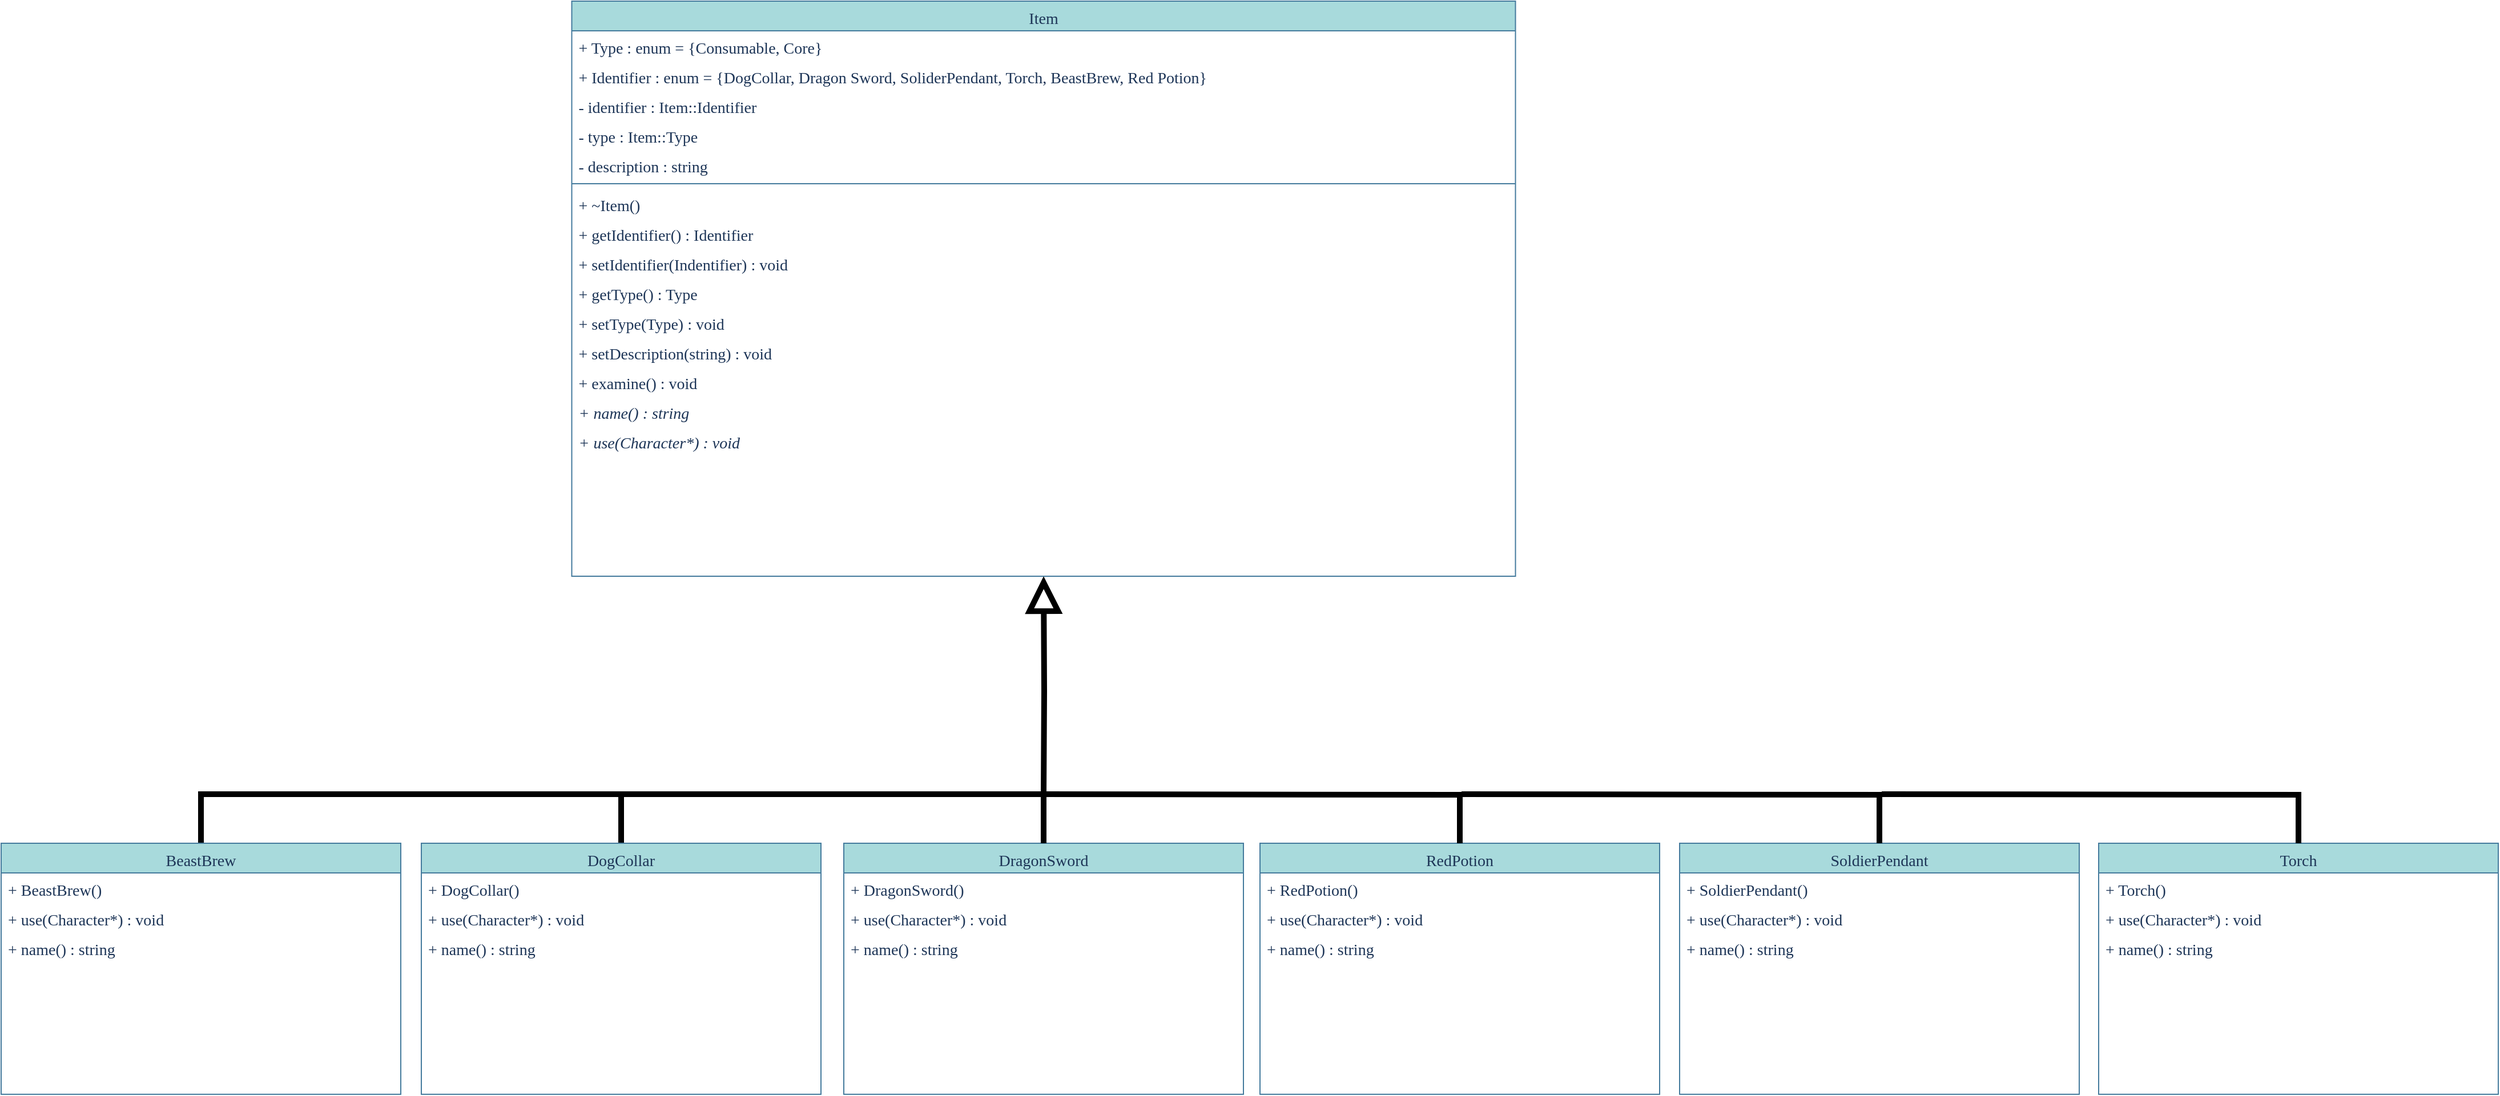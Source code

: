 <mxfile version="15.8.7" type="device"><diagram id="C5RBs43oDa-KdzZeNtuy" name="Page-1"><mxGraphModel dx="2749" dy="2871" grid="0" gridSize="10" guides="1" tooltips="1" connect="1" arrows="1" fold="1" page="0" pageScale="1" pageWidth="827" pageHeight="1169" background="none" math="0" shadow="0"><root><mxCell id="WIyWlLk6GJQsqaUBKTNV-0"/><mxCell id="WIyWlLk6GJQsqaUBKTNV-1" parent="WIyWlLk6GJQsqaUBKTNV-0"/><mxCell id="XdJNvWKGBBCNnDUjQi5j-67" style="edgeStyle=orthogonalEdgeStyle;rounded=0;orthogonalLoop=1;jettySize=auto;html=1;strokeWidth=5;entryX=0.5;entryY=1;entryDx=0;entryDy=0;endSize=20;endArrow=block;endFill=0;" parent="WIyWlLk6GJQsqaUBKTNV-1" target="M-UQUOvRdBFKykb8uQqK-54" edge="1"><mxGeometry relative="1" as="geometry"><mxPoint x="1505.333" y="588.167" as="targetPoint"/><mxPoint x="1505" y="602" as="sourcePoint"/></mxGeometry></mxCell><mxCell id="M-UQUOvRdBFKykb8uQqK-54" value="Item" style="swimlane;fontStyle=0;align=center;verticalAlign=top;childLayout=stackLayout;horizontal=1;startSize=26;horizontalStack=0;resizeParent=1;resizeLast=0;collapsible=1;marginBottom=0;rounded=0;shadow=0;strokeWidth=1;fontSize=14;fontFamily=Fira Code;fillColor=#A8DADC;strokeColor=#457B9D;fontColor=#1D3557;" parent="WIyWlLk6GJQsqaUBKTNV-1" vertex="1"><mxGeometry x="1091.75" y="-93" width="826.5" height="504" as="geometry"><mxRectangle x="230" y="140" width="160" height="26" as="alternateBounds"/></mxGeometry></mxCell><mxCell id="cQuBsVYaa38N31NvO-Ft-1" value="+ Type : enum = {Consumable, Core}" style="text;align=left;verticalAlign=top;spacingLeft=4;spacingRight=4;overflow=hidden;rotatable=0;points=[[0,0.5],[1,0.5]];portConstraint=eastwest;fontSize=14;fontFamily=Fira Code;fontColor=#1D3557;" parent="M-UQUOvRdBFKykb8uQqK-54" vertex="1"><mxGeometry y="26" width="826.5" height="26" as="geometry"/></mxCell><mxCell id="v-0wyYH0YPEdkpTKBQyq-0" value="+ Identifier : enum = {DogCollar, Dragon Sword, SoliderPendant, Torch, BeastBrew, Red Potion}" style="text;align=left;verticalAlign=top;spacingLeft=4;spacingRight=4;overflow=hidden;rotatable=0;points=[[0,0.5],[1,0.5]];portConstraint=eastwest;fontSize=14;fontFamily=Fira Code;fontColor=#1D3557;" parent="M-UQUOvRdBFKykb8uQqK-54" vertex="1"><mxGeometry y="52" width="826.5" height="26" as="geometry"/></mxCell><mxCell id="M-UQUOvRdBFKykb8uQqK-55" value="- identifier : Item::Identifier" style="text;align=left;verticalAlign=top;spacingLeft=4;spacingRight=4;overflow=hidden;rotatable=0;points=[[0,0.5],[1,0.5]];portConstraint=eastwest;fontSize=14;fontFamily=Fira Code;fontColor=#1D3557;" parent="M-UQUOvRdBFKykb8uQqK-54" vertex="1"><mxGeometry y="78" width="826.5" height="26" as="geometry"/></mxCell><mxCell id="zbPesdJsyY6iias8Qghr-87" value="- type : Item::Type" style="text;align=left;verticalAlign=top;spacingLeft=4;spacingRight=4;overflow=hidden;rotatable=0;points=[[0,0.5],[1,0.5]];portConstraint=eastwest;fontSize=14;fontFamily=Fira Code;fontColor=#1D3557;" parent="M-UQUOvRdBFKykb8uQqK-54" vertex="1"><mxGeometry y="104" width="826.5" height="26" as="geometry"/></mxCell><mxCell id="SsSuCeVsNEJUoBFLhgCE-0" value="- description : string" style="text;align=left;verticalAlign=top;spacingLeft=4;spacingRight=4;overflow=hidden;rotatable=0;points=[[0,0.5],[1,0.5]];portConstraint=eastwest;fontSize=14;fontFamily=Fira Code;fontColor=#1D3557;" parent="M-UQUOvRdBFKykb8uQqK-54" vertex="1"><mxGeometry y="130" width="826.5" height="26" as="geometry"/></mxCell><mxCell id="M-UQUOvRdBFKykb8uQqK-57" value="" style="line;html=1;strokeWidth=1;align=left;verticalAlign=middle;spacingTop=-1;spacingLeft=3;spacingRight=3;rotatable=0;labelPosition=right;points=[];portConstraint=eastwest;fontSize=14;fontFamily=Fira Code;labelBackgroundColor=#F1FAEE;fillColor=#A8DADC;strokeColor=#457B9D;fontColor=#1D3557;" parent="M-UQUOvRdBFKykb8uQqK-54" vertex="1"><mxGeometry y="156" width="826.5" height="8" as="geometry"/></mxCell><mxCell id="M-UQUOvRdBFKykb8uQqK-59" value="+ ~Item()" style="text;align=left;verticalAlign=top;spacingLeft=4;spacingRight=4;overflow=hidden;rotatable=0;points=[[0,0.5],[1,0.5]];portConstraint=eastwest;fontSize=14;fontFamily=Fira Code;fontColor=#1D3557;" parent="M-UQUOvRdBFKykb8uQqK-54" vertex="1"><mxGeometry y="164" width="826.5" height="26" as="geometry"/></mxCell><mxCell id="k_ngIBIYKgafC02eEMJq-0" value="+ getIdentifier() : Identifier" style="text;align=left;verticalAlign=top;spacingLeft=4;spacingRight=4;overflow=hidden;rotatable=0;points=[[0,0.5],[1,0.5]];portConstraint=eastwest;fontSize=14;fontFamily=Fira Code;fontColor=#1D3557;fontStyle=0" parent="M-UQUOvRdBFKykb8uQqK-54" vertex="1"><mxGeometry y="190" width="826.5" height="26" as="geometry"/></mxCell><mxCell id="k_ngIBIYKgafC02eEMJq-2" value="+ setIdentifier(Indentifier) : void" style="text;align=left;verticalAlign=top;spacingLeft=4;spacingRight=4;overflow=hidden;rotatable=0;points=[[0,0.5],[1,0.5]];portConstraint=eastwest;fontSize=14;fontFamily=Fira Code;fontColor=#1D3557;fontStyle=0" parent="M-UQUOvRdBFKykb8uQqK-54" vertex="1"><mxGeometry y="216" width="826.5" height="26" as="geometry"/></mxCell><mxCell id="k_ngIBIYKgafC02eEMJq-1" value="+ getType() : Type" style="text;align=left;verticalAlign=top;spacingLeft=4;spacingRight=4;overflow=hidden;rotatable=0;points=[[0,0.5],[1,0.5]];portConstraint=eastwest;fontSize=14;fontFamily=Fira Code;fontColor=#1D3557;fontStyle=0" parent="M-UQUOvRdBFKykb8uQqK-54" vertex="1"><mxGeometry y="242" width="826.5" height="26" as="geometry"/></mxCell><mxCell id="k_ngIBIYKgafC02eEMJq-3" value="+ setType(Type) : void" style="text;align=left;verticalAlign=top;spacingLeft=4;spacingRight=4;overflow=hidden;rotatable=0;points=[[0,0.5],[1,0.5]];portConstraint=eastwest;fontSize=14;fontFamily=Fira Code;fontColor=#1D3557;fontStyle=0" parent="M-UQUOvRdBFKykb8uQqK-54" vertex="1"><mxGeometry y="268" width="826.5" height="26" as="geometry"/></mxCell><mxCell id="SsSuCeVsNEJUoBFLhgCE-3" value="+ setDescription(string) : void" style="text;align=left;verticalAlign=top;spacingLeft=4;spacingRight=4;overflow=hidden;rotatable=0;points=[[0,0.5],[1,0.5]];portConstraint=eastwest;fontSize=14;fontFamily=Fira Code;fontColor=#1D3557;" parent="M-UQUOvRdBFKykb8uQqK-54" vertex="1"><mxGeometry y="294" width="826.5" height="26" as="geometry"/></mxCell><mxCell id="xk0SMZUa34eeDM5pw-6J-1" value="+ examine() : void" style="text;align=left;verticalAlign=top;spacingLeft=4;spacingRight=4;overflow=hidden;rotatable=0;points=[[0,0.5],[1,0.5]];portConstraint=eastwest;fontSize=14;fontFamily=Fira Code;fontColor=#1D3557;" parent="M-UQUOvRdBFKykb8uQqK-54" vertex="1"><mxGeometry y="320" width="826.5" height="26" as="geometry"/></mxCell><mxCell id="k_ngIBIYKgafC02eEMJq-4" value="+ name() : string" style="text;align=left;verticalAlign=top;spacingLeft=4;spacingRight=4;overflow=hidden;rotatable=0;points=[[0,0.5],[1,0.5]];portConstraint=eastwest;fontSize=14;fontFamily=Fira Code;fontColor=#1D3557;fontStyle=2" parent="M-UQUOvRdBFKykb8uQqK-54" vertex="1"><mxGeometry y="346" width="826.5" height="26" as="geometry"/></mxCell><mxCell id="XdJNvWKGBBCNnDUjQi5j-0" value="+ use(Character*) : void" style="text;align=left;verticalAlign=top;spacingLeft=4;spacingRight=4;overflow=hidden;rotatable=0;points=[[0,0.5],[1,0.5]];portConstraint=eastwest;fontSize=14;fontFamily=Fira Code;fontColor=#1D3557;fontStyle=2" parent="M-UQUOvRdBFKykb8uQqK-54" vertex="1"><mxGeometry y="372" width="826.5" height="26" as="geometry"/></mxCell><mxCell id="XdJNvWKGBBCNnDUjQi5j-26" style="edgeStyle=orthogonalEdgeStyle;rounded=0;orthogonalLoop=1;jettySize=auto;html=1;endArrow=none;endFill=0;endSize=20;strokeWidth=5;" parent="WIyWlLk6GJQsqaUBKTNV-1" edge="1"><mxGeometry relative="1" as="geometry"><mxPoint x="1184.5" y="602" as="targetPoint"/><mxPoint x="767" y="645" as="sourcePoint"/><Array as="points"><mxPoint x="767.5" y="602"/><mxPoint x="1134.5" y="602"/></Array></mxGeometry></mxCell><mxCell id="XdJNvWKGBBCNnDUjQi5j-27" value="BeastBrew" style="swimlane;fontStyle=0;align=center;verticalAlign=top;childLayout=stackLayout;horizontal=1;startSize=26;horizontalStack=0;resizeParent=1;resizeLast=0;collapsible=1;marginBottom=0;rounded=0;shadow=0;strokeWidth=1;fontSize=14;fontFamily=Fira Code;fillColor=#A8DADC;strokeColor=#457B9D;fontColor=#1D3557;" parent="WIyWlLk6GJQsqaUBKTNV-1" vertex="1"><mxGeometry x="592" y="645" width="350" height="220" as="geometry"><mxRectangle x="230" y="140" width="160" height="26" as="alternateBounds"/></mxGeometry></mxCell><mxCell id="XdJNvWKGBBCNnDUjQi5j-55" value="+ BeastBrew()" style="text;align=left;verticalAlign=top;spacingLeft=4;spacingRight=4;overflow=hidden;rotatable=0;points=[[0,0.5],[1,0.5]];portConstraint=eastwest;fontSize=14;fontFamily=Fira Code;fontColor=#1D3557;" parent="XdJNvWKGBBCNnDUjQi5j-27" vertex="1"><mxGeometry y="26" width="350" height="26" as="geometry"/></mxCell><mxCell id="XdJNvWKGBBCNnDUjQi5j-56" value="+ use(Character*) : void" style="text;align=left;verticalAlign=top;spacingLeft=4;spacingRight=4;overflow=hidden;rotatable=0;points=[[0,0.5],[1,0.5]];portConstraint=eastwest;fontSize=14;fontFamily=Fira Code;fontColor=#1D3557;fontStyle=0" parent="XdJNvWKGBBCNnDUjQi5j-27" vertex="1"><mxGeometry y="52" width="350" height="26" as="geometry"/></mxCell><mxCell id="k_ngIBIYKgafC02eEMJq-5" value="+ name() : string" style="text;align=left;verticalAlign=top;spacingLeft=4;spacingRight=4;overflow=hidden;rotatable=0;points=[[0,0.5],[1,0.5]];portConstraint=eastwest;fontSize=14;fontFamily=Fira Code;fontColor=#1D3557;fontStyle=0" parent="XdJNvWKGBBCNnDUjQi5j-27" vertex="1"><mxGeometry y="78" width="350" height="26" as="geometry"/></mxCell><mxCell id="XdJNvWKGBBCNnDUjQi5j-34" value="DragonSword" style="swimlane;fontStyle=0;align=center;verticalAlign=top;childLayout=stackLayout;horizontal=1;startSize=26;horizontalStack=0;resizeParent=1;resizeLast=0;collapsible=1;marginBottom=0;rounded=0;shadow=0;strokeWidth=1;fontSize=14;fontFamily=Fira Code;fillColor=#A8DADC;strokeColor=#457B9D;fontColor=#1D3557;" parent="WIyWlLk6GJQsqaUBKTNV-1" vertex="1"><mxGeometry x="1330" y="645" width="350" height="220" as="geometry"><mxRectangle x="230" y="140" width="160" height="26" as="alternateBounds"/></mxGeometry></mxCell><mxCell id="XdJNvWKGBBCNnDUjQi5j-61" value="+ DragonSword()" style="text;align=left;verticalAlign=top;spacingLeft=4;spacingRight=4;overflow=hidden;rotatable=0;points=[[0,0.5],[1,0.5]];portConstraint=eastwest;fontSize=14;fontFamily=Fira Code;fontColor=#1D3557;" parent="XdJNvWKGBBCNnDUjQi5j-34" vertex="1"><mxGeometry y="26" width="350" height="26" as="geometry"/></mxCell><mxCell id="k_ngIBIYKgafC02eEMJq-9" value="+ use(Character*) : void" style="text;align=left;verticalAlign=top;spacingLeft=4;spacingRight=4;overflow=hidden;rotatable=0;points=[[0,0.5],[1,0.5]];portConstraint=eastwest;fontSize=14;fontFamily=Fira Code;fontColor=#1D3557;fontStyle=0" parent="XdJNvWKGBBCNnDUjQi5j-34" vertex="1"><mxGeometry y="52" width="350" height="26" as="geometry"/></mxCell><mxCell id="k_ngIBIYKgafC02eEMJq-7" value="+ name() : string" style="text;align=left;verticalAlign=top;spacingLeft=4;spacingRight=4;overflow=hidden;rotatable=0;points=[[0,0.5],[1,0.5]];portConstraint=eastwest;fontSize=14;fontFamily=Fira Code;fontColor=#1D3557;fontStyle=0" parent="XdJNvWKGBBCNnDUjQi5j-34" vertex="1"><mxGeometry y="78" width="350" height="26" as="geometry"/></mxCell><mxCell id="XdJNvWKGBBCNnDUjQi5j-40" style="edgeStyle=orthogonalEdgeStyle;rounded=0;orthogonalLoop=1;jettySize=auto;html=1;exitX=0.5;exitY=0;exitDx=0;exitDy=0;endArrow=none;endFill=0;endSize=20;strokeWidth=5;entryX=0.5;entryY=0;entryDx=0;entryDy=0;" parent="WIyWlLk6GJQsqaUBKTNV-1" source="XdJNvWKGBBCNnDUjQi5j-41" target="XdJNvWKGBBCNnDUjQi5j-34" edge="1"><mxGeometry relative="1" as="geometry"><mxPoint x="1545.5" y="605" as="targetPoint"/><Array as="points"><mxPoint x="1135.5" y="602"/><mxPoint x="1504.5" y="602"/></Array></mxGeometry></mxCell><mxCell id="XdJNvWKGBBCNnDUjQi5j-41" value="DogCollar" style="swimlane;fontStyle=0;align=center;verticalAlign=top;childLayout=stackLayout;horizontal=1;startSize=26;horizontalStack=0;resizeParent=1;resizeLast=0;collapsible=1;marginBottom=0;rounded=0;shadow=0;strokeWidth=1;fontSize=14;fontFamily=Fira Code;fillColor=#A8DADC;strokeColor=#457B9D;fontColor=#1D3557;" parent="WIyWlLk6GJQsqaUBKTNV-1" vertex="1"><mxGeometry x="960" y="645" width="350" height="220" as="geometry"><mxRectangle x="230" y="140" width="160" height="26" as="alternateBounds"/></mxGeometry></mxCell><mxCell id="XdJNvWKGBBCNnDUjQi5j-58" value="+ DogCollar()" style="text;align=left;verticalAlign=top;spacingLeft=4;spacingRight=4;overflow=hidden;rotatable=0;points=[[0,0.5],[1,0.5]];portConstraint=eastwest;fontSize=14;fontFamily=Fira Code;fontColor=#1D3557;" parent="XdJNvWKGBBCNnDUjQi5j-41" vertex="1"><mxGeometry y="26" width="350" height="26" as="geometry"/></mxCell><mxCell id="k_ngIBIYKgafC02eEMJq-8" value="+ use(Character*) : void" style="text;align=left;verticalAlign=top;spacingLeft=4;spacingRight=4;overflow=hidden;rotatable=0;points=[[0,0.5],[1,0.5]];portConstraint=eastwest;fontSize=14;fontFamily=Fira Code;fontColor=#1D3557;fontStyle=0" parent="XdJNvWKGBBCNnDUjQi5j-41" vertex="1"><mxGeometry y="52" width="350" height="26" as="geometry"/></mxCell><mxCell id="k_ngIBIYKgafC02eEMJq-6" value="+ name() : string" style="text;align=left;verticalAlign=top;spacingLeft=4;spacingRight=4;overflow=hidden;rotatable=0;points=[[0,0.5],[1,0.5]];portConstraint=eastwest;fontSize=14;fontFamily=Fira Code;fontColor=#1D3557;fontStyle=0" parent="XdJNvWKGBBCNnDUjQi5j-41" vertex="1"><mxGeometry y="78" width="350" height="26" as="geometry"/></mxCell><mxCell id="XdJNvWKGBBCNnDUjQi5j-47" value="RedPotion" style="swimlane;fontStyle=0;align=center;verticalAlign=top;childLayout=stackLayout;horizontal=1;startSize=26;horizontalStack=0;resizeParent=1;resizeLast=0;collapsible=1;marginBottom=0;rounded=0;shadow=0;strokeWidth=1;fontSize=14;fontFamily=Fira Code;fillColor=#A8DADC;strokeColor=#457B9D;fontColor=#1D3557;" parent="WIyWlLk6GJQsqaUBKTNV-1" vertex="1"><mxGeometry x="1694.5" y="645" width="350" height="220" as="geometry"><mxRectangle x="230" y="140" width="160" height="26" as="alternateBounds"/></mxGeometry></mxCell><mxCell id="XdJNvWKGBBCNnDUjQi5j-64" value="+ RedPotion()" style="text;align=left;verticalAlign=top;spacingLeft=4;spacingRight=4;overflow=hidden;rotatable=0;points=[[0,0.5],[1,0.5]];portConstraint=eastwest;fontSize=14;fontFamily=Fira Code;fontColor=#1D3557;" parent="XdJNvWKGBBCNnDUjQi5j-47" vertex="1"><mxGeometry y="26" width="350" height="26" as="geometry"/></mxCell><mxCell id="XdJNvWKGBBCNnDUjQi5j-65" value="+ use(Character*) : void" style="text;align=left;verticalAlign=top;spacingLeft=4;spacingRight=4;overflow=hidden;rotatable=0;points=[[0,0.5],[1,0.5]];portConstraint=eastwest;fontSize=14;fontFamily=Fira Code;fontColor=#1D3557;fontStyle=0" parent="XdJNvWKGBBCNnDUjQi5j-47" vertex="1"><mxGeometry y="52" width="350" height="26" as="geometry"/></mxCell><mxCell id="k_ngIBIYKgafC02eEMJq-10" value="+ name() : string" style="text;align=left;verticalAlign=top;spacingLeft=4;spacingRight=4;overflow=hidden;rotatable=0;points=[[0,0.5],[1,0.5]];portConstraint=eastwest;fontSize=14;fontFamily=Fira Code;fontColor=#1D3557;fontStyle=0" parent="XdJNvWKGBBCNnDUjQi5j-47" vertex="1"><mxGeometry y="78" width="350" height="26" as="geometry"/></mxCell><mxCell id="XdJNvWKGBBCNnDUjQi5j-54" style="edgeStyle=orthogonalEdgeStyle;rounded=0;orthogonalLoop=1;jettySize=auto;html=1;endArrow=none;endFill=0;endSize=20;strokeWidth=5;entryX=0.5;entryY=0;entryDx=0;entryDy=0;" parent="WIyWlLk6GJQsqaUBKTNV-1" target="XdJNvWKGBBCNnDUjQi5j-47" edge="1"><mxGeometry relative="1" as="geometry"><mxPoint x="1998" y="571" as="targetPoint"/><mxPoint x="1503.5" y="602" as="sourcePoint"/></mxGeometry></mxCell><mxCell id="0pAr9IJ1maJnClW_yhA7-0" value="SoldierPendant" style="swimlane;fontStyle=0;align=center;verticalAlign=top;childLayout=stackLayout;horizontal=1;startSize=26;horizontalStack=0;resizeParent=1;resizeLast=0;collapsible=1;marginBottom=0;rounded=0;shadow=0;strokeWidth=1;fontSize=14;fontFamily=Fira Code;fillColor=#A8DADC;strokeColor=#457B9D;fontColor=#1D3557;" parent="WIyWlLk6GJQsqaUBKTNV-1" vertex="1"><mxGeometry x="2062" y="645" width="350" height="220" as="geometry"><mxRectangle x="230" y="140" width="160" height="26" as="alternateBounds"/></mxGeometry></mxCell><mxCell id="0pAr9IJ1maJnClW_yhA7-1" value="+ SoldierPendant()" style="text;align=left;verticalAlign=top;spacingLeft=4;spacingRight=4;overflow=hidden;rotatable=0;points=[[0,0.5],[1,0.5]];portConstraint=eastwest;fontSize=14;fontFamily=Fira Code;fontColor=#1D3557;" parent="0pAr9IJ1maJnClW_yhA7-0" vertex="1"><mxGeometry y="26" width="350" height="26" as="geometry"/></mxCell><mxCell id="k_ngIBIYKgafC02eEMJq-12" value="+ use(Character*) : void" style="text;align=left;verticalAlign=top;spacingLeft=4;spacingRight=4;overflow=hidden;rotatable=0;points=[[0,0.5],[1,0.5]];portConstraint=eastwest;fontSize=14;fontFamily=Fira Code;fontColor=#1D3557;fontStyle=0" parent="0pAr9IJ1maJnClW_yhA7-0" vertex="1"><mxGeometry y="52" width="350" height="26" as="geometry"/></mxCell><mxCell id="k_ngIBIYKgafC02eEMJq-11" value="+ name() : string" style="text;align=left;verticalAlign=top;spacingLeft=4;spacingRight=4;overflow=hidden;rotatable=0;points=[[0,0.5],[1,0.5]];portConstraint=eastwest;fontSize=14;fontFamily=Fira Code;fontColor=#1D3557;fontStyle=0" parent="0pAr9IJ1maJnClW_yhA7-0" vertex="1"><mxGeometry y="78" width="350" height="26" as="geometry"/></mxCell><mxCell id="0pAr9IJ1maJnClW_yhA7-4" style="edgeStyle=orthogonalEdgeStyle;rounded=0;orthogonalLoop=1;jettySize=auto;html=1;endArrow=none;endFill=0;endSize=20;strokeWidth=5;entryX=0.5;entryY=0;entryDx=0;entryDy=0;" parent="WIyWlLk6GJQsqaUBKTNV-1" target="0pAr9IJ1maJnClW_yhA7-0" edge="1"><mxGeometry relative="1" as="geometry"><mxPoint x="2365.5" y="571" as="targetPoint"/><mxPoint x="1871" y="602" as="sourcePoint"/></mxGeometry></mxCell><mxCell id="au_vU31MUuxBAv649C-5-0" value="Torch" style="swimlane;fontStyle=0;align=center;verticalAlign=top;childLayout=stackLayout;horizontal=1;startSize=26;horizontalStack=0;resizeParent=1;resizeLast=0;collapsible=1;marginBottom=0;rounded=0;shadow=0;strokeWidth=1;fontSize=14;fontFamily=Fira Code;fillColor=#A8DADC;strokeColor=#457B9D;fontColor=#1D3557;" vertex="1" parent="WIyWlLk6GJQsqaUBKTNV-1"><mxGeometry x="2429" y="645" width="350" height="220" as="geometry"><mxRectangle x="230" y="140" width="160" height="26" as="alternateBounds"/></mxGeometry></mxCell><mxCell id="au_vU31MUuxBAv649C-5-1" value="+ Torch()" style="text;align=left;verticalAlign=top;spacingLeft=4;spacingRight=4;overflow=hidden;rotatable=0;points=[[0,0.5],[1,0.5]];portConstraint=eastwest;fontSize=14;fontFamily=Fira Code;fontColor=#1D3557;" vertex="1" parent="au_vU31MUuxBAv649C-5-0"><mxGeometry y="26" width="350" height="26" as="geometry"/></mxCell><mxCell id="au_vU31MUuxBAv649C-5-2" value="+ use(Character*) : void" style="text;align=left;verticalAlign=top;spacingLeft=4;spacingRight=4;overflow=hidden;rotatable=0;points=[[0,0.5],[1,0.5]];portConstraint=eastwest;fontSize=14;fontFamily=Fira Code;fontColor=#1D3557;fontStyle=0" vertex="1" parent="au_vU31MUuxBAv649C-5-0"><mxGeometry y="52" width="350" height="26" as="geometry"/></mxCell><mxCell id="au_vU31MUuxBAv649C-5-3" value="+ name() : string" style="text;align=left;verticalAlign=top;spacingLeft=4;spacingRight=4;overflow=hidden;rotatable=0;points=[[0,0.5],[1,0.5]];portConstraint=eastwest;fontSize=14;fontFamily=Fira Code;fontColor=#1D3557;fontStyle=0" vertex="1" parent="au_vU31MUuxBAv649C-5-0"><mxGeometry y="78" width="350" height="26" as="geometry"/></mxCell><mxCell id="au_vU31MUuxBAv649C-5-4" style="edgeStyle=orthogonalEdgeStyle;rounded=0;orthogonalLoop=1;jettySize=auto;html=1;endArrow=none;endFill=0;endSize=20;strokeWidth=5;entryX=0.5;entryY=0;entryDx=0;entryDy=0;" edge="1" parent="WIyWlLk6GJQsqaUBKTNV-1" target="au_vU31MUuxBAv649C-5-0"><mxGeometry relative="1" as="geometry"><mxPoint x="2601" y="615" as="targetPoint"/><mxPoint x="2239" y="602" as="sourcePoint"/></mxGeometry></mxCell></root></mxGraphModel></diagram></mxfile>